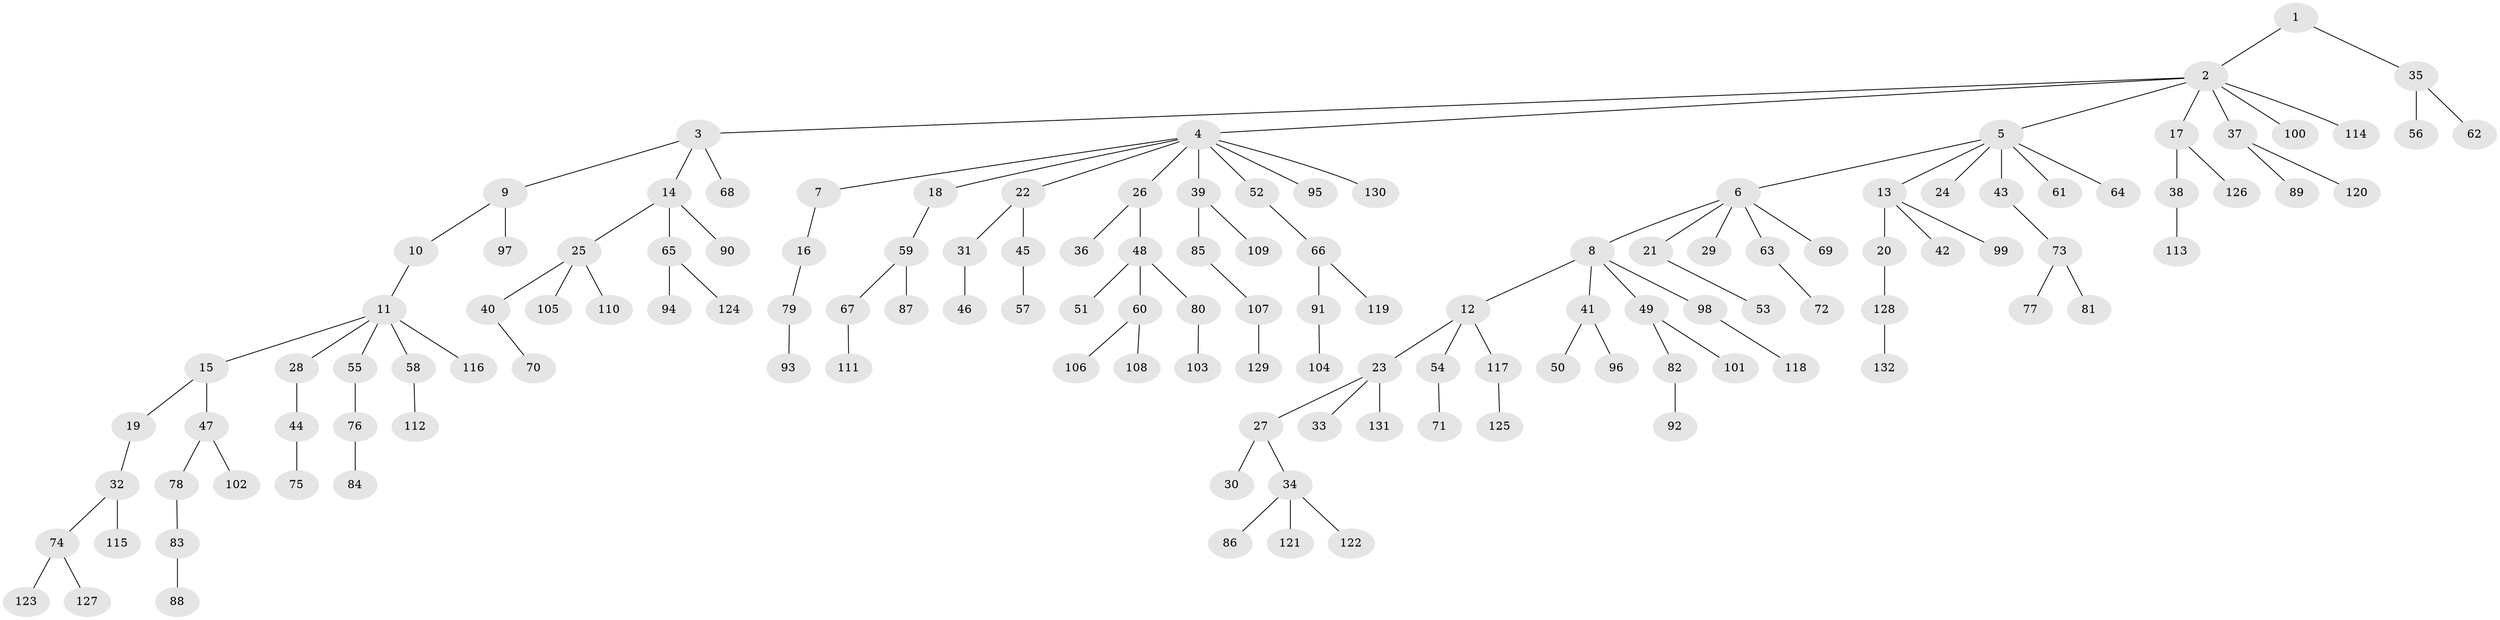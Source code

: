 // Generated by graph-tools (version 1.1) at 2025/50/03/09/25 03:50:19]
// undirected, 132 vertices, 131 edges
graph export_dot {
graph [start="1"]
  node [color=gray90,style=filled];
  1;
  2;
  3;
  4;
  5;
  6;
  7;
  8;
  9;
  10;
  11;
  12;
  13;
  14;
  15;
  16;
  17;
  18;
  19;
  20;
  21;
  22;
  23;
  24;
  25;
  26;
  27;
  28;
  29;
  30;
  31;
  32;
  33;
  34;
  35;
  36;
  37;
  38;
  39;
  40;
  41;
  42;
  43;
  44;
  45;
  46;
  47;
  48;
  49;
  50;
  51;
  52;
  53;
  54;
  55;
  56;
  57;
  58;
  59;
  60;
  61;
  62;
  63;
  64;
  65;
  66;
  67;
  68;
  69;
  70;
  71;
  72;
  73;
  74;
  75;
  76;
  77;
  78;
  79;
  80;
  81;
  82;
  83;
  84;
  85;
  86;
  87;
  88;
  89;
  90;
  91;
  92;
  93;
  94;
  95;
  96;
  97;
  98;
  99;
  100;
  101;
  102;
  103;
  104;
  105;
  106;
  107;
  108;
  109;
  110;
  111;
  112;
  113;
  114;
  115;
  116;
  117;
  118;
  119;
  120;
  121;
  122;
  123;
  124;
  125;
  126;
  127;
  128;
  129;
  130;
  131;
  132;
  1 -- 2;
  1 -- 35;
  2 -- 3;
  2 -- 4;
  2 -- 5;
  2 -- 17;
  2 -- 37;
  2 -- 100;
  2 -- 114;
  3 -- 9;
  3 -- 14;
  3 -- 68;
  4 -- 7;
  4 -- 18;
  4 -- 22;
  4 -- 26;
  4 -- 39;
  4 -- 52;
  4 -- 95;
  4 -- 130;
  5 -- 6;
  5 -- 13;
  5 -- 24;
  5 -- 43;
  5 -- 61;
  5 -- 64;
  6 -- 8;
  6 -- 21;
  6 -- 29;
  6 -- 63;
  6 -- 69;
  7 -- 16;
  8 -- 12;
  8 -- 41;
  8 -- 49;
  8 -- 98;
  9 -- 10;
  9 -- 97;
  10 -- 11;
  11 -- 15;
  11 -- 28;
  11 -- 55;
  11 -- 58;
  11 -- 116;
  12 -- 23;
  12 -- 54;
  12 -- 117;
  13 -- 20;
  13 -- 42;
  13 -- 99;
  14 -- 25;
  14 -- 65;
  14 -- 90;
  15 -- 19;
  15 -- 47;
  16 -- 79;
  17 -- 38;
  17 -- 126;
  18 -- 59;
  19 -- 32;
  20 -- 128;
  21 -- 53;
  22 -- 31;
  22 -- 45;
  23 -- 27;
  23 -- 33;
  23 -- 131;
  25 -- 40;
  25 -- 105;
  25 -- 110;
  26 -- 36;
  26 -- 48;
  27 -- 30;
  27 -- 34;
  28 -- 44;
  31 -- 46;
  32 -- 74;
  32 -- 115;
  34 -- 86;
  34 -- 121;
  34 -- 122;
  35 -- 56;
  35 -- 62;
  37 -- 89;
  37 -- 120;
  38 -- 113;
  39 -- 85;
  39 -- 109;
  40 -- 70;
  41 -- 50;
  41 -- 96;
  43 -- 73;
  44 -- 75;
  45 -- 57;
  47 -- 78;
  47 -- 102;
  48 -- 51;
  48 -- 60;
  48 -- 80;
  49 -- 82;
  49 -- 101;
  52 -- 66;
  54 -- 71;
  55 -- 76;
  58 -- 112;
  59 -- 67;
  59 -- 87;
  60 -- 106;
  60 -- 108;
  63 -- 72;
  65 -- 94;
  65 -- 124;
  66 -- 91;
  66 -- 119;
  67 -- 111;
  73 -- 77;
  73 -- 81;
  74 -- 123;
  74 -- 127;
  76 -- 84;
  78 -- 83;
  79 -- 93;
  80 -- 103;
  82 -- 92;
  83 -- 88;
  85 -- 107;
  91 -- 104;
  98 -- 118;
  107 -- 129;
  117 -- 125;
  128 -- 132;
}
